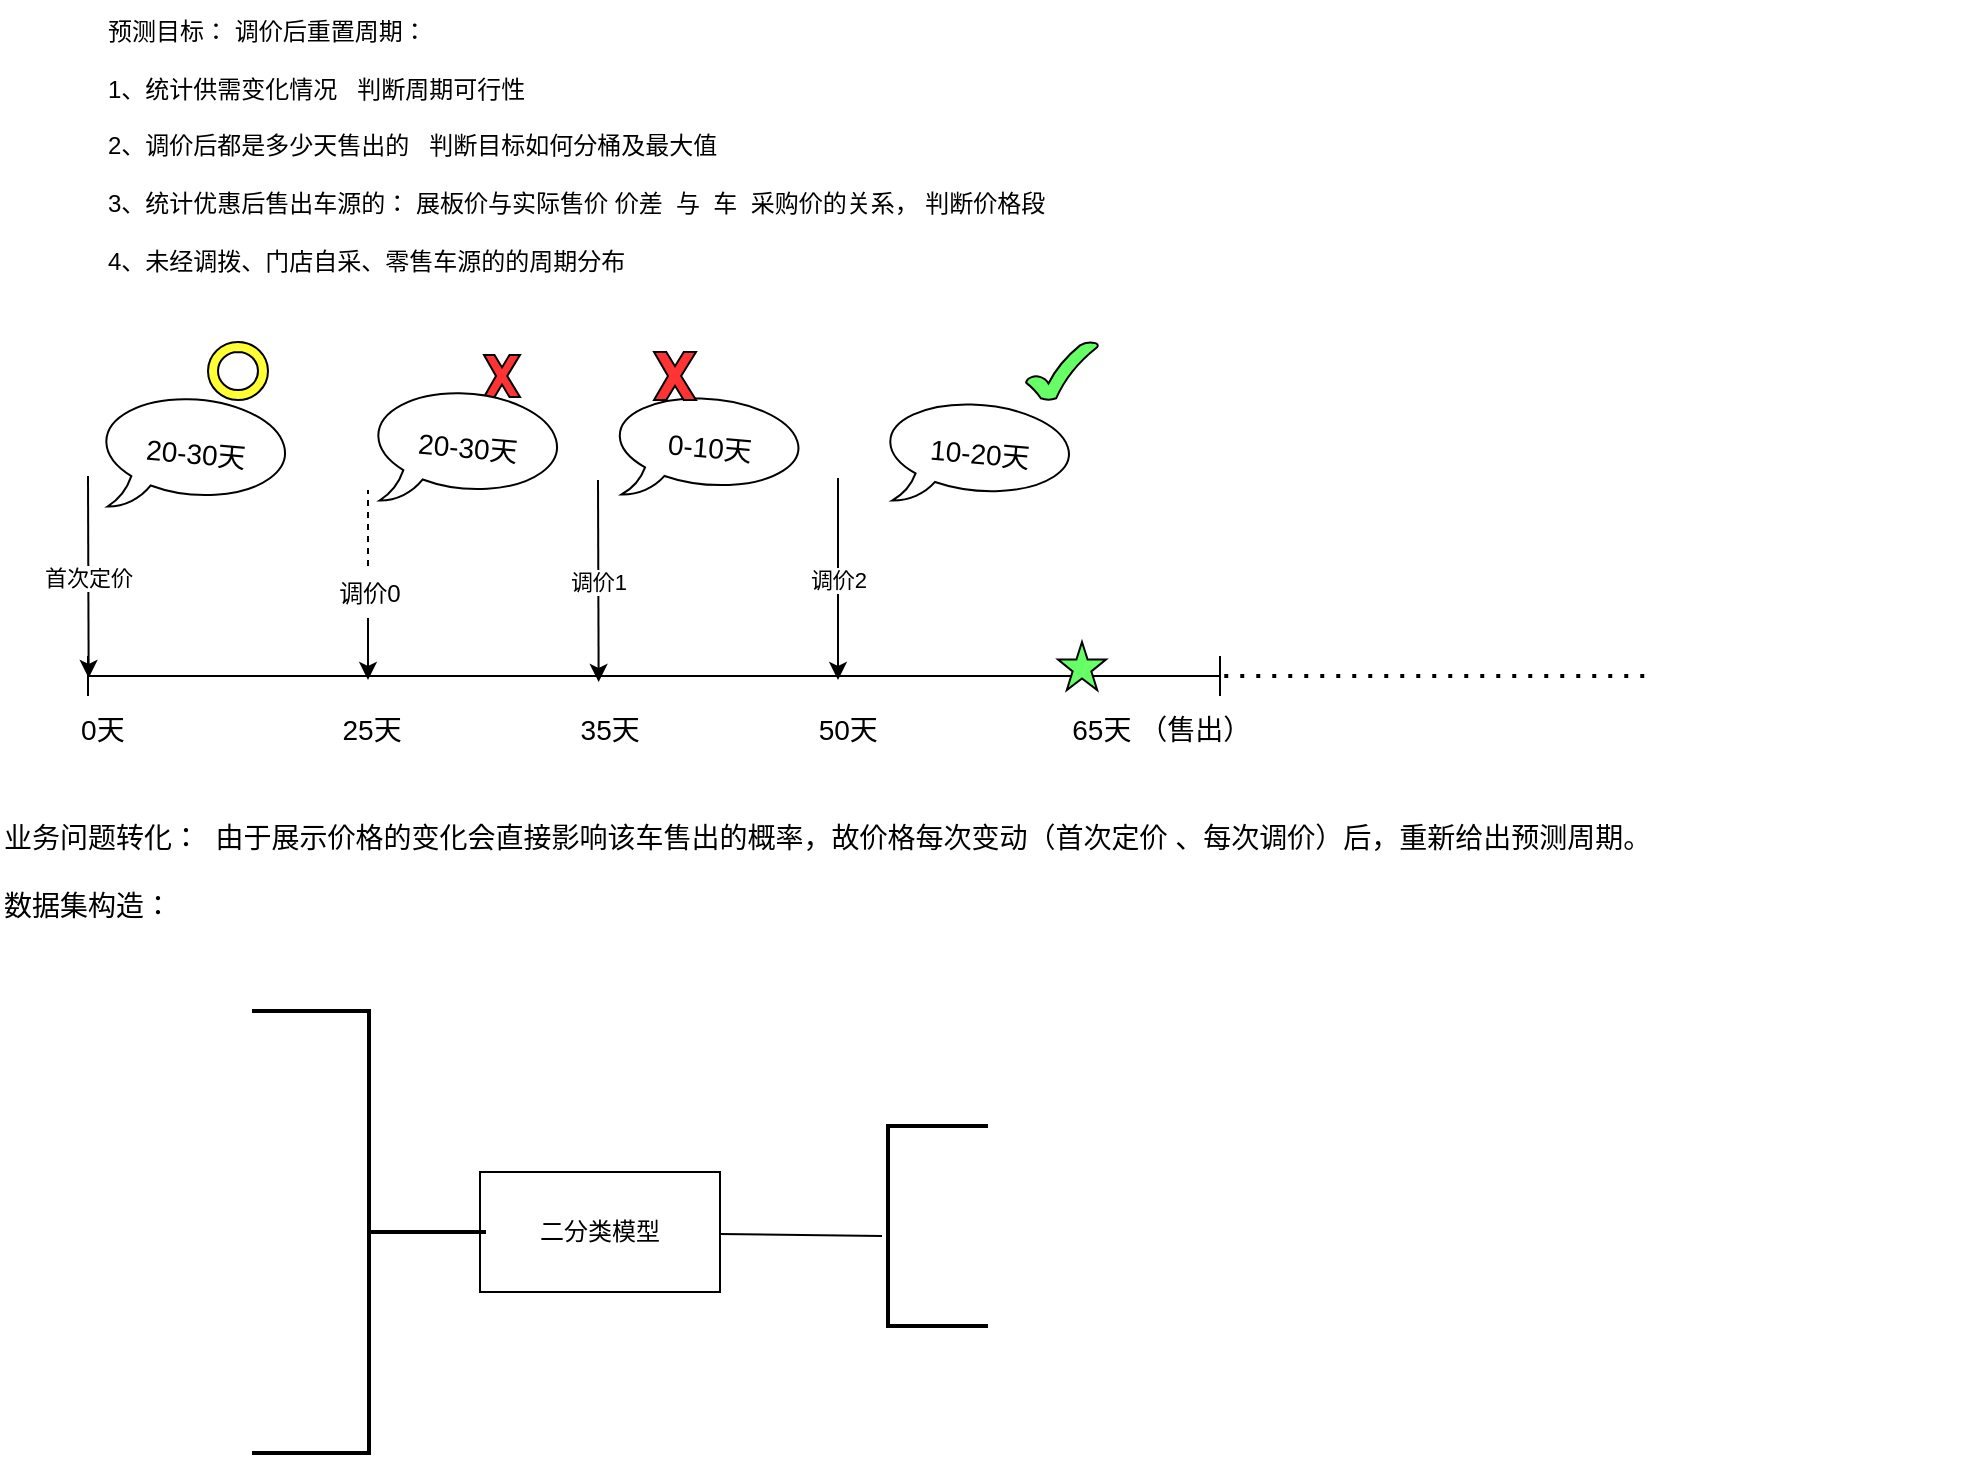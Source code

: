 <mxfile version="20.8.20" type="github">
  <diagram name="第 1 页" id="tffvoCzg-qfJbZ5mcpD_">
    <mxGraphModel dx="1058" dy="492" grid="0" gridSize="10" guides="1" tooltips="1" connect="0" arrows="1" fold="1" page="1" pageScale="1" pageWidth="4681" pageHeight="3300" math="0" shadow="0">
      <root>
        <mxCell id="0" />
        <mxCell id="1" parent="0" />
        <mxCell id="4fyiVSz0k1n7hgALqca6-2" value="预测目标： 调价后重置周期：&lt;br&gt;&lt;br&gt;1、统计供需变化情况&amp;nbsp; &amp;nbsp;判断周期可行性&lt;br&gt;&lt;br&gt;2、调价后都是多少天售出的&amp;nbsp; &amp;nbsp;判断目标如何分桶及最大值&lt;br&gt;&lt;br&gt;3、统计优惠后售出车源的： 展板价与实际售价 价差&amp;nbsp; 与&amp;nbsp; 车&amp;nbsp; 采购价的关系， 判断价格段&lt;br&gt;&lt;br&gt;4、未经调拨、门店自采、零售车源的的周期分布" style="text;html=1;strokeColor=none;fillColor=none;align=left;verticalAlign=middle;whiteSpace=wrap;rounded=0;" parent="1" vertex="1">
          <mxGeometry x="151" y="46" width="932" height="145" as="geometry" />
        </mxCell>
        <mxCell id="4fyiVSz0k1n7hgALqca6-18" value="&lt;font style=&quot;font-size: 14px;&quot;&gt;业务问题转化：&amp;nbsp; 由于展示价格的变化会直接影响该车售出的概率，故价格每次变动（首次定价 、每次调价）后，重新给出预测周期。&lt;br&gt;&lt;br&gt;数据集构造：&lt;br&gt;&amp;nbsp; &amp;nbsp; &amp;nbsp; &amp;nbsp; &amp;nbsp; &amp;nbsp; &amp;nbsp; &amp;nbsp; &amp;nbsp; &amp;nbsp; &amp;nbsp;&lt;br&gt;&lt;/font&gt;" style="text;html=1;strokeColor=none;fillColor=none;align=left;verticalAlign=middle;whiteSpace=wrap;rounded=0;" parent="1" vertex="1">
          <mxGeometry x="99" y="441" width="858" height="97" as="geometry" />
        </mxCell>
        <mxCell id="HPPEBPCjuNj7nKs7fR4j-7" value="" style="group" vertex="1" connectable="0" parent="1">
          <mxGeometry x="122" y="217" width="801" height="209" as="geometry" />
        </mxCell>
        <mxCell id="4fyiVSz0k1n7hgALqca6-28" value="&amp;nbsp; &amp;nbsp; 0天&amp;nbsp; &amp;nbsp; &amp;nbsp; &amp;nbsp; &amp;nbsp; &amp;nbsp; &amp;nbsp; &amp;nbsp; &amp;nbsp; &amp;nbsp; &amp;nbsp; &amp;nbsp; &amp;nbsp; &amp;nbsp; 25天&amp;nbsp; &amp;nbsp; &amp;nbsp; &amp;nbsp; &amp;nbsp; &amp;nbsp; &amp;nbsp; &amp;nbsp; &amp;nbsp; &amp;nbsp; &amp;nbsp; &amp;nbsp;35天&amp;nbsp; &amp;nbsp; &amp;nbsp; &amp;nbsp; &amp;nbsp; &amp;nbsp; &amp;nbsp; &amp;nbsp; &amp;nbsp; &amp;nbsp; &amp;nbsp; &amp;nbsp;50天&amp;nbsp; &amp;nbsp; &amp;nbsp; &amp;nbsp; &amp;nbsp; &amp;nbsp; &amp;nbsp; &amp;nbsp; &amp;nbsp; &amp;nbsp; &amp;nbsp; &amp;nbsp; &amp;nbsp;65天 （售出）" style="text;html=1;strokeColor=none;fillColor=none;align=left;verticalAlign=middle;whiteSpace=wrap;rounded=0;fontSize=14;" parent="HPPEBPCjuNj7nKs7fR4j-7" vertex="1">
          <mxGeometry y="179" width="725" height="30" as="geometry" />
        </mxCell>
        <mxCell id="HPPEBPCjuNj7nKs7fR4j-6" value="" style="group" vertex="1" connectable="0" parent="HPPEBPCjuNj7nKs7fR4j-7">
          <mxGeometry x="21" width="780" height="177" as="geometry" />
        </mxCell>
        <mxCell id="4fyiVSz0k1n7hgALqca6-3" value="" style="shape=crossbar;whiteSpace=wrap;html=1;rounded=1;" parent="HPPEBPCjuNj7nKs7fR4j-6" vertex="1">
          <mxGeometry y="157" width="566" height="20" as="geometry" />
        </mxCell>
        <mxCell id="4fyiVSz0k1n7hgALqca6-8" value="" style="endArrow=classic;html=1;rounded=0;entryX=0.131;entryY=0.55;entryDx=0;entryDy=0;entryPerimeter=0;" parent="HPPEBPCjuNj7nKs7fR4j-6" edge="1">
          <mxGeometry relative="1" as="geometry">
            <mxPoint x="255" y="69" as="sourcePoint" />
            <mxPoint x="255.329" y="170" as="targetPoint" />
          </mxGeometry>
        </mxCell>
        <mxCell id="4fyiVSz0k1n7hgALqca6-9" value="调价1" style="edgeLabel;resizable=0;html=1;align=center;verticalAlign=middle;" parent="4fyiVSz0k1n7hgALqca6-8" connectable="0" vertex="1">
          <mxGeometry relative="1" as="geometry" />
        </mxCell>
        <mxCell id="4fyiVSz0k1n7hgALqca6-10" value="" style="endArrow=classic;html=1;rounded=0;entryX=0.131;entryY=0.55;entryDx=0;entryDy=0;entryPerimeter=0;" parent="HPPEBPCjuNj7nKs7fR4j-6" edge="1">
          <mxGeometry relative="1" as="geometry">
            <mxPoint x="375" y="68" as="sourcePoint" />
            <mxPoint x="375" y="169" as="targetPoint" />
          </mxGeometry>
        </mxCell>
        <mxCell id="4fyiVSz0k1n7hgALqca6-11" value="调价2" style="edgeLabel;resizable=0;html=1;align=center;verticalAlign=middle;" parent="4fyiVSz0k1n7hgALqca6-10" connectable="0" vertex="1">
          <mxGeometry relative="1" as="geometry" />
        </mxCell>
        <mxCell id="4fyiVSz0k1n7hgALqca6-16" value="" style="endArrow=classic;html=1;rounded=0;entryX=0.131;entryY=0.55;entryDx=0;entryDy=0;entryPerimeter=0;" parent="HPPEBPCjuNj7nKs7fR4j-6" edge="1">
          <mxGeometry relative="1" as="geometry">
            <mxPoint y="67" as="sourcePoint" />
            <mxPoint x="0.329" y="168" as="targetPoint" />
          </mxGeometry>
        </mxCell>
        <mxCell id="4fyiVSz0k1n7hgALqca6-17" value="首次定价" style="edgeLabel;resizable=0;html=1;align=center;verticalAlign=middle;" parent="4fyiVSz0k1n7hgALqca6-16" connectable="0" vertex="1">
          <mxGeometry relative="1" as="geometry" />
        </mxCell>
        <mxCell id="4fyiVSz0k1n7hgALqca6-19" value="20-30天" style="whiteSpace=wrap;html=1;shape=mxgraph.basic.oval_callout;fontSize=14;rotation=5;" parent="HPPEBPCjuNj7nKs7fR4j-6" vertex="1">
          <mxGeometry x="4" y="26" width="100" height="60" as="geometry" />
        </mxCell>
        <mxCell id="4fyiVSz0k1n7hgALqca6-20" value="0-10天" style="whiteSpace=wrap;html=1;shape=mxgraph.basic.oval_callout;fontSize=14;rotation=5;" parent="HPPEBPCjuNj7nKs7fR4j-6" vertex="1">
          <mxGeometry x="260.74" y="25.99" width="100" height="54" as="geometry" />
        </mxCell>
        <mxCell id="4fyiVSz0k1n7hgALqca6-21" value="" style="endArrow=none;dashed=1;html=1;dashPattern=1 3;strokeWidth=2;rounded=0;exitX=0.991;exitY=0.65;exitDx=0;exitDy=0;exitPerimeter=0;" parent="HPPEBPCjuNj7nKs7fR4j-6" edge="1">
          <mxGeometry width="50" height="50" relative="1" as="geometry">
            <mxPoint x="568.13" y="167" as="sourcePoint" />
            <mxPoint x="780" y="167" as="targetPoint" />
          </mxGeometry>
        </mxCell>
        <mxCell id="4fyiVSz0k1n7hgALqca6-24" value="10-20天" style="whiteSpace=wrap;html=1;shape=mxgraph.basic.oval_callout;fontSize=14;rotation=5;" parent="HPPEBPCjuNj7nKs7fR4j-6" vertex="1">
          <mxGeometry x="396" y="29" width="100" height="54" as="geometry" />
        </mxCell>
        <mxCell id="4fyiVSz0k1n7hgALqca6-25" value="" style="verticalLabelPosition=bottom;verticalAlign=top;html=1;shape=mxgraph.basic.x;fontSize=14;fillColor=#FF3333;" parent="HPPEBPCjuNj7nKs7fR4j-6" vertex="1">
          <mxGeometry x="198" y="6.5" width="18" height="21" as="geometry" />
        </mxCell>
        <mxCell id="4fyiVSz0k1n7hgALqca6-26" value="" style="verticalLabelPosition=bottom;verticalAlign=top;html=1;shape=mxgraph.basic.x;fontSize=14;fillColor=#FF3333;" parent="HPPEBPCjuNj7nKs7fR4j-6" vertex="1">
          <mxGeometry x="283" y="5" width="21" height="24" as="geometry" />
        </mxCell>
        <mxCell id="4fyiVSz0k1n7hgALqca6-27" value="" style="verticalLabelPosition=bottom;verticalAlign=top;html=1;shape=mxgraph.basic.tick;fontSize=14;fillColor=#66FF66;" parent="HPPEBPCjuNj7nKs7fR4j-6" vertex="1">
          <mxGeometry x="469" width="36" height="29" as="geometry" />
        </mxCell>
        <mxCell id="4fyiVSz0k1n7hgALqca6-29" value="" style="verticalLabelPosition=bottom;verticalAlign=top;html=1;shape=mxgraph.basic.star;fontSize=14;fillColor=#66FF66;" parent="HPPEBPCjuNj7nKs7fR4j-6" vertex="1">
          <mxGeometry x="485" y="150" width="24" height="24" as="geometry" />
        </mxCell>
        <mxCell id="HPPEBPCjuNj7nKs7fR4j-1" value="" style="endArrow=classic;html=1;rounded=0;" edge="1" parent="HPPEBPCjuNj7nKs7fR4j-6">
          <mxGeometry width="50" height="50" relative="1" as="geometry">
            <mxPoint x="140" y="138" as="sourcePoint" />
            <mxPoint x="140" y="169" as="targetPoint" />
          </mxGeometry>
        </mxCell>
        <mxCell id="HPPEBPCjuNj7nKs7fR4j-2" value="" style="endArrow=none;dashed=1;html=1;rounded=0;" edge="1" parent="HPPEBPCjuNj7nKs7fR4j-6">
          <mxGeometry width="50" height="50" relative="1" as="geometry">
            <mxPoint x="140" y="112" as="sourcePoint" />
            <mxPoint x="140" y="74" as="targetPoint" />
          </mxGeometry>
        </mxCell>
        <mxCell id="HPPEBPCjuNj7nKs7fR4j-3" value="调价0" style="text;html=1;strokeColor=none;fillColor=none;align=center;verticalAlign=middle;whiteSpace=wrap;rounded=0;" vertex="1" parent="HPPEBPCjuNj7nKs7fR4j-6">
          <mxGeometry x="111" y="111" width="60" height="30" as="geometry" />
        </mxCell>
        <mxCell id="HPPEBPCjuNj7nKs7fR4j-4" value="" style="verticalLabelPosition=bottom;verticalAlign=top;html=1;shape=mxgraph.basic.donut;dx=5;fillColor=#FFFF33;" vertex="1" parent="HPPEBPCjuNj7nKs7fR4j-6">
          <mxGeometry x="60" width="30" height="29" as="geometry" />
        </mxCell>
        <mxCell id="HPPEBPCjuNj7nKs7fR4j-5" value="20-30天" style="whiteSpace=wrap;html=1;shape=mxgraph.basic.oval_callout;fontSize=14;rotation=5;" vertex="1" parent="HPPEBPCjuNj7nKs7fR4j-6">
          <mxGeometry x="140" y="23" width="100" height="60" as="geometry" />
        </mxCell>
        <mxCell id="HPPEBPCjuNj7nKs7fR4j-8" value="二分类模型" style="rounded=0;whiteSpace=wrap;html=1;fillColor=#FFFFFF;" vertex="1" parent="1">
          <mxGeometry x="339" y="632" width="120" height="60" as="geometry" />
        </mxCell>
        <mxCell id="HPPEBPCjuNj7nKs7fR4j-11" value="" style="strokeWidth=2;html=1;shape=mxgraph.flowchart.annotation_2;align=left;labelPosition=right;pointerEvents=1;fillColor=#FFFFFF;rotation=-180;" vertex="1" parent="1">
          <mxGeometry x="225" y="551.5" width="117" height="221" as="geometry" />
        </mxCell>
        <mxCell id="HPPEBPCjuNj7nKs7fR4j-12" value="" style="strokeWidth=2;html=1;shape=mxgraph.flowchart.annotation_1;align=left;pointerEvents=1;fillColor=#FFFFFF;" vertex="1" parent="1">
          <mxGeometry x="543" y="609" width="50" height="100" as="geometry" />
        </mxCell>
        <mxCell id="HPPEBPCjuNj7nKs7fR4j-13" value="" style="endArrow=none;html=1;rounded=0;entryX=-0.06;entryY=0.55;entryDx=0;entryDy=0;entryPerimeter=0;" edge="1" parent="1" target="HPPEBPCjuNj7nKs7fR4j-12">
          <mxGeometry width="50" height="50" relative="1" as="geometry">
            <mxPoint x="459" y="663" as="sourcePoint" />
            <mxPoint x="509" y="613" as="targetPoint" />
          </mxGeometry>
        </mxCell>
      </root>
    </mxGraphModel>
  </diagram>
</mxfile>
